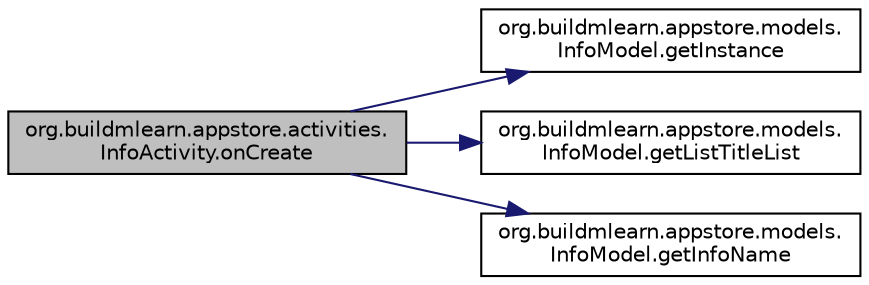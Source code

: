 digraph "org.buildmlearn.appstore.activities.InfoActivity.onCreate"
{
 // INTERACTIVE_SVG=YES
  bgcolor="transparent";
  edge [fontname="Helvetica",fontsize="10",labelfontname="Helvetica",labelfontsize="10"];
  node [fontname="Helvetica",fontsize="10",shape=record];
  rankdir="LR";
  Node1 [label="org.buildmlearn.appstore.activities.\lInfoActivity.onCreate",height=0.2,width=0.4,color="black", fillcolor="grey75", style="filled", fontcolor="black"];
  Node1 -> Node2 [color="midnightblue",fontsize="10",style="solid",fontname="Helvetica"];
  Node2 [label="org.buildmlearn.appstore.models.\lInfoModel.getInstance",height=0.2,width=0.4,color="black",URL="$d2/d32/classorg_1_1buildmlearn_1_1appstore_1_1models_1_1_info_model.html#a36f373dfeec1b5bb676195a047d401e5"];
  Node1 -> Node3 [color="midnightblue",fontsize="10",style="solid",fontname="Helvetica"];
  Node3 [label="org.buildmlearn.appstore.models.\lInfoModel.getListTitleList",height=0.2,width=0.4,color="black",URL="$d2/d32/classorg_1_1buildmlearn_1_1appstore_1_1models_1_1_info_model.html#af8e102df59ef47cb042958d174ebf8e4"];
  Node1 -> Node4 [color="midnightblue",fontsize="10",style="solid",fontname="Helvetica"];
  Node4 [label="org.buildmlearn.appstore.models.\lInfoModel.getInfoName",height=0.2,width=0.4,color="black",URL="$d2/d32/classorg_1_1buildmlearn_1_1appstore_1_1models_1_1_info_model.html#a032f70e5afd85c2adca8b3fde854341a"];
}

